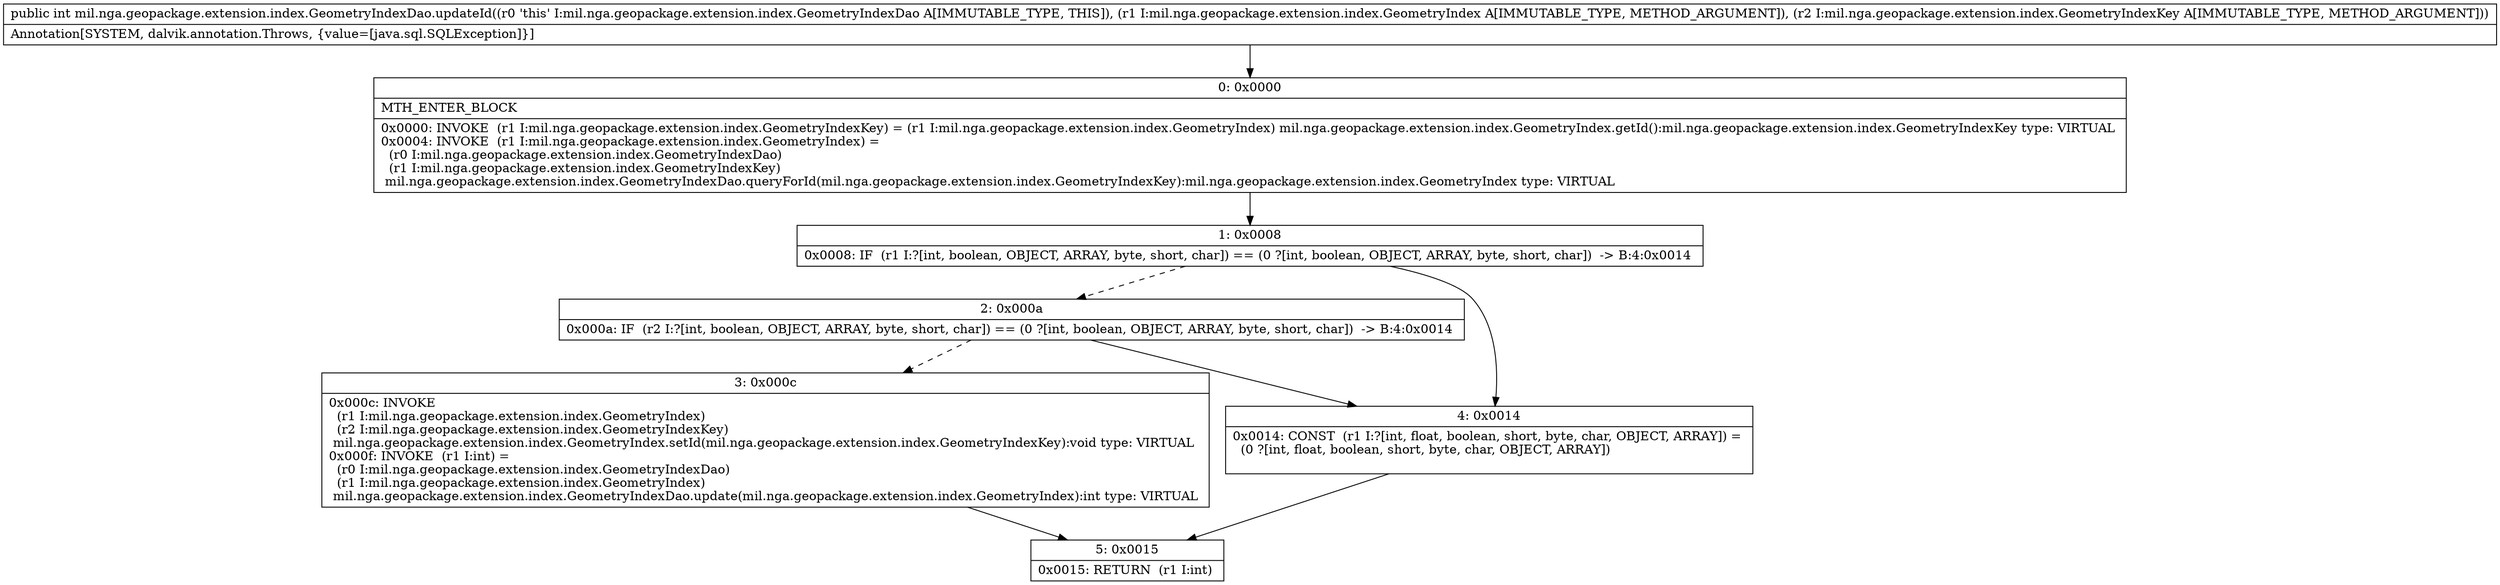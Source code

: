 digraph "CFG formil.nga.geopackage.extension.index.GeometryIndexDao.updateId(Lmil\/nga\/geopackage\/extension\/index\/GeometryIndex;Lmil\/nga\/geopackage\/extension\/index\/GeometryIndexKey;)I" {
Node_0 [shape=record,label="{0\:\ 0x0000|MTH_ENTER_BLOCK\l|0x0000: INVOKE  (r1 I:mil.nga.geopackage.extension.index.GeometryIndexKey) = (r1 I:mil.nga.geopackage.extension.index.GeometryIndex) mil.nga.geopackage.extension.index.GeometryIndex.getId():mil.nga.geopackage.extension.index.GeometryIndexKey type: VIRTUAL \l0x0004: INVOKE  (r1 I:mil.nga.geopackage.extension.index.GeometryIndex) = \l  (r0 I:mil.nga.geopackage.extension.index.GeometryIndexDao)\l  (r1 I:mil.nga.geopackage.extension.index.GeometryIndexKey)\l mil.nga.geopackage.extension.index.GeometryIndexDao.queryForId(mil.nga.geopackage.extension.index.GeometryIndexKey):mil.nga.geopackage.extension.index.GeometryIndex type: VIRTUAL \l}"];
Node_1 [shape=record,label="{1\:\ 0x0008|0x0008: IF  (r1 I:?[int, boolean, OBJECT, ARRAY, byte, short, char]) == (0 ?[int, boolean, OBJECT, ARRAY, byte, short, char])  \-\> B:4:0x0014 \l}"];
Node_2 [shape=record,label="{2\:\ 0x000a|0x000a: IF  (r2 I:?[int, boolean, OBJECT, ARRAY, byte, short, char]) == (0 ?[int, boolean, OBJECT, ARRAY, byte, short, char])  \-\> B:4:0x0014 \l}"];
Node_3 [shape=record,label="{3\:\ 0x000c|0x000c: INVOKE  \l  (r1 I:mil.nga.geopackage.extension.index.GeometryIndex)\l  (r2 I:mil.nga.geopackage.extension.index.GeometryIndexKey)\l mil.nga.geopackage.extension.index.GeometryIndex.setId(mil.nga.geopackage.extension.index.GeometryIndexKey):void type: VIRTUAL \l0x000f: INVOKE  (r1 I:int) = \l  (r0 I:mil.nga.geopackage.extension.index.GeometryIndexDao)\l  (r1 I:mil.nga.geopackage.extension.index.GeometryIndex)\l mil.nga.geopackage.extension.index.GeometryIndexDao.update(mil.nga.geopackage.extension.index.GeometryIndex):int type: VIRTUAL \l}"];
Node_4 [shape=record,label="{4\:\ 0x0014|0x0014: CONST  (r1 I:?[int, float, boolean, short, byte, char, OBJECT, ARRAY]) = \l  (0 ?[int, float, boolean, short, byte, char, OBJECT, ARRAY])\l \l}"];
Node_5 [shape=record,label="{5\:\ 0x0015|0x0015: RETURN  (r1 I:int) \l}"];
MethodNode[shape=record,label="{public int mil.nga.geopackage.extension.index.GeometryIndexDao.updateId((r0 'this' I:mil.nga.geopackage.extension.index.GeometryIndexDao A[IMMUTABLE_TYPE, THIS]), (r1 I:mil.nga.geopackage.extension.index.GeometryIndex A[IMMUTABLE_TYPE, METHOD_ARGUMENT]), (r2 I:mil.nga.geopackage.extension.index.GeometryIndexKey A[IMMUTABLE_TYPE, METHOD_ARGUMENT]))  | Annotation[SYSTEM, dalvik.annotation.Throws, \{value=[java.sql.SQLException]\}]\l}"];
MethodNode -> Node_0;
Node_0 -> Node_1;
Node_1 -> Node_2[style=dashed];
Node_1 -> Node_4;
Node_2 -> Node_3[style=dashed];
Node_2 -> Node_4;
Node_3 -> Node_5;
Node_4 -> Node_5;
}

